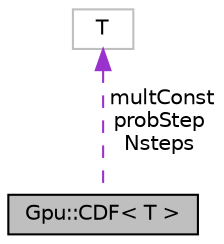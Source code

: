 digraph "Gpu::CDF&lt; T &gt;"
{
  edge [fontname="Helvetica",fontsize="10",labelfontname="Helvetica",labelfontsize="10"];
  node [fontname="Helvetica",fontsize="10",shape=record];
  Node1 [label="Gpu::CDF\< T \>",height=0.2,width=0.4,color="black", fillcolor="grey75", style="filled", fontcolor="black"];
  Node2 -> Node1 [dir="back",color="darkorchid3",fontsize="10",style="dashed",label=" multConst\nprobStep\nNsteps" ,fontname="Helvetica"];
  Node2 [label="T",height=0.2,width=0.4,color="grey75", fillcolor="white", style="filled"];
}
